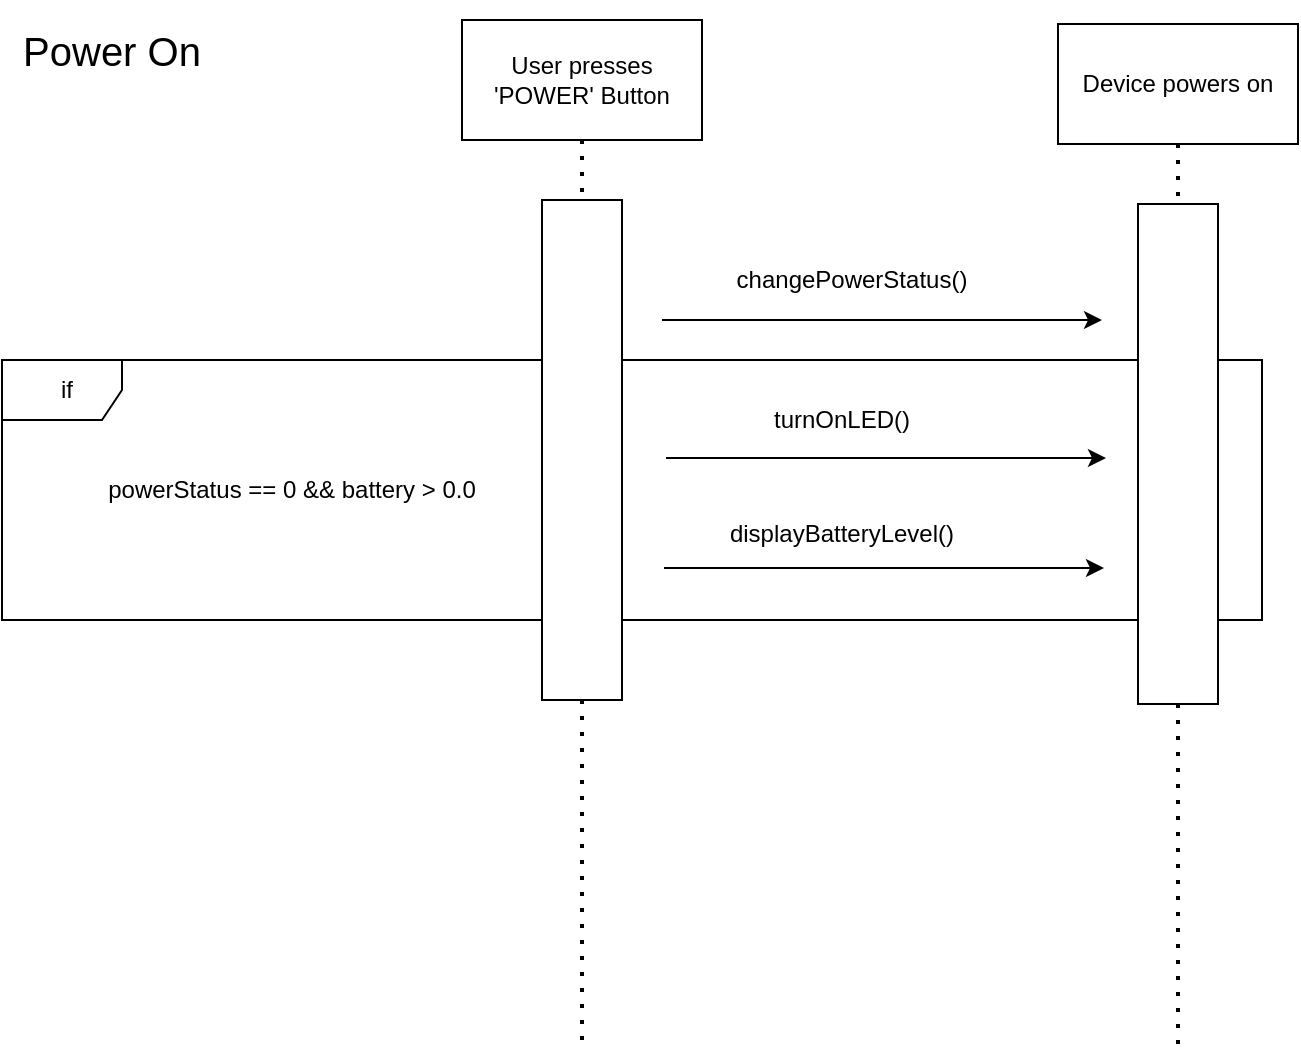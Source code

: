 <mxfile version="17.4.2" type="device"><diagram id="cOdJgSl6TFqZUq8puFKB" name="Page-1"><mxGraphModel dx="1422" dy="875" grid="1" gridSize="10" guides="1" tooltips="1" connect="1" arrows="1" fold="1" page="1" pageScale="1" pageWidth="850" pageHeight="1100" math="0" shadow="0"><root><mxCell id="0"/><mxCell id="1" parent="0"/><mxCell id="Wy5K8FRZE9TxJCtTmafH-8" value="if" style="shape=umlFrame;whiteSpace=wrap;html=1;width=60;height=30;boundedLbl=1;verticalAlign=middle;align=center;spacingLeft=5;" parent="1" vertex="1"><mxGeometry x="60" y="190" width="630" height="130" as="geometry"/></mxCell><mxCell id="Wy5K8FRZE9TxJCtTmafH-1" value="User presses 'POWER' Button" style="rounded=0;whiteSpace=wrap;html=1;" parent="1" vertex="1"><mxGeometry x="290" y="20" width="120" height="60" as="geometry"/></mxCell><mxCell id="Wy5K8FRZE9TxJCtTmafH-2" value="" style="endArrow=none;dashed=1;html=1;dashPattern=1 3;strokeWidth=2;rounded=0;exitX=0.5;exitY=1;exitDx=0;exitDy=0;startArrow=none;" parent="1" source="Wy5K8FRZE9TxJCtTmafH-3" edge="1"><mxGeometry width="50" height="50" relative="1" as="geometry"><mxPoint x="560" y="370" as="sourcePoint"/><mxPoint x="350" y="530" as="targetPoint"/></mxGeometry></mxCell><mxCell id="Wy5K8FRZE9TxJCtTmafH-4" value="" style="endArrow=none;dashed=1;html=1;dashPattern=1 3;strokeWidth=2;rounded=0;exitX=0.5;exitY=1;exitDx=0;exitDy=0;" parent="1" source="Wy5K8FRZE9TxJCtTmafH-1" target="Wy5K8FRZE9TxJCtTmafH-3" edge="1"><mxGeometry width="50" height="50" relative="1" as="geometry"><mxPoint x="340" y="90" as="sourcePoint"/><mxPoint x="340" y="770" as="targetPoint"/></mxGeometry></mxCell><mxCell id="Wy5K8FRZE9TxJCtTmafH-7" value="changePowerStatus()" style="text;html=1;strokeColor=none;fillColor=none;align=center;verticalAlign=middle;whiteSpace=wrap;rounded=0;" parent="1" vertex="1"><mxGeometry x="410" y="140" width="150" height="20" as="geometry"/></mxCell><mxCell id="Wy5K8FRZE9TxJCtTmafH-10" value="powerStatus == 0 &amp;amp;&amp;amp; battery &amp;gt; 0.0" style="text;html=1;strokeColor=none;fillColor=none;align=center;verticalAlign=middle;whiteSpace=wrap;rounded=0;" parent="1" vertex="1"><mxGeometry x="100" y="240" width="210" height="30" as="geometry"/></mxCell><mxCell id="Wy5K8FRZE9TxJCtTmafH-11" value="" style="endArrow=classic;html=1;rounded=0;" parent="1" edge="1"><mxGeometry width="50" height="50" relative="1" as="geometry"><mxPoint x="390" y="170" as="sourcePoint"/><mxPoint x="610" y="170" as="targetPoint"/></mxGeometry></mxCell><mxCell id="Wy5K8FRZE9TxJCtTmafH-12" value="turnOnLED()" style="text;html=1;strokeColor=none;fillColor=none;align=center;verticalAlign=middle;whiteSpace=wrap;rounded=0;" parent="1" vertex="1"><mxGeometry x="405" y="210" width="150" height="20" as="geometry"/></mxCell><mxCell id="Wy5K8FRZE9TxJCtTmafH-15" value="displayBatteryLevel()" style="text;html=1;strokeColor=none;fillColor=none;align=center;verticalAlign=middle;whiteSpace=wrap;rounded=0;" parent="1" vertex="1"><mxGeometry x="405" y="267" width="150" height="20" as="geometry"/></mxCell><mxCell id="Wy5K8FRZE9TxJCtTmafH-3" value="" style="rounded=0;whiteSpace=wrap;html=1;" parent="1" vertex="1"><mxGeometry x="330" y="110" width="40" height="250" as="geometry"/></mxCell><mxCell id="Wy5K8FRZE9TxJCtTmafH-29" value="Device powers on" style="rounded=0;whiteSpace=wrap;html=1;" parent="1" vertex="1"><mxGeometry x="588" y="22" width="120" height="60" as="geometry"/></mxCell><mxCell id="Wy5K8FRZE9TxJCtTmafH-30" value="" style="endArrow=none;dashed=1;html=1;dashPattern=1 3;strokeWidth=2;rounded=0;exitX=0.5;exitY=1;exitDx=0;exitDy=0;startArrow=none;" parent="1" source="Wy5K8FRZE9TxJCtTmafH-32" edge="1"><mxGeometry width="50" height="50" relative="1" as="geometry"><mxPoint x="858" y="372" as="sourcePoint"/><mxPoint x="648" y="532" as="targetPoint"/></mxGeometry></mxCell><mxCell id="Wy5K8FRZE9TxJCtTmafH-31" value="" style="endArrow=none;dashed=1;html=1;dashPattern=1 3;strokeWidth=2;rounded=0;exitX=0.5;exitY=1;exitDx=0;exitDy=0;" parent="1" source="Wy5K8FRZE9TxJCtTmafH-29" target="Wy5K8FRZE9TxJCtTmafH-32" edge="1"><mxGeometry width="50" height="50" relative="1" as="geometry"><mxPoint x="638" y="92" as="sourcePoint"/><mxPoint x="638" y="772" as="targetPoint"/></mxGeometry></mxCell><mxCell id="Wy5K8FRZE9TxJCtTmafH-32" value="" style="rounded=0;whiteSpace=wrap;html=1;" parent="1" vertex="1"><mxGeometry x="628" y="112" width="40" height="250" as="geometry"/></mxCell><mxCell id="Wy5K8FRZE9TxJCtTmafH-33" value="" style="endArrow=classic;html=1;rounded=0;" parent="1" edge="1"><mxGeometry width="50" height="50" relative="1" as="geometry"><mxPoint x="391" y="294" as="sourcePoint"/><mxPoint x="611" y="294" as="targetPoint"/></mxGeometry></mxCell><mxCell id="Wy5K8FRZE9TxJCtTmafH-34" value="" style="endArrow=classic;html=1;rounded=0;" parent="1" edge="1"><mxGeometry width="50" height="50" relative="1" as="geometry"><mxPoint x="392" y="239" as="sourcePoint"/><mxPoint x="612" y="239" as="targetPoint"/></mxGeometry></mxCell><mxCell id="Wy5K8FRZE9TxJCtTmafH-35" value="&lt;font style=&quot;font-size: 20px&quot;&gt;Power On&lt;/font&gt;" style="text;html=1;strokeColor=none;fillColor=none;align=center;verticalAlign=middle;whiteSpace=wrap;rounded=0;" parent="1" vertex="1"><mxGeometry x="60" y="10" width="110" height="50" as="geometry"/></mxCell></root></mxGraphModel></diagram></mxfile>